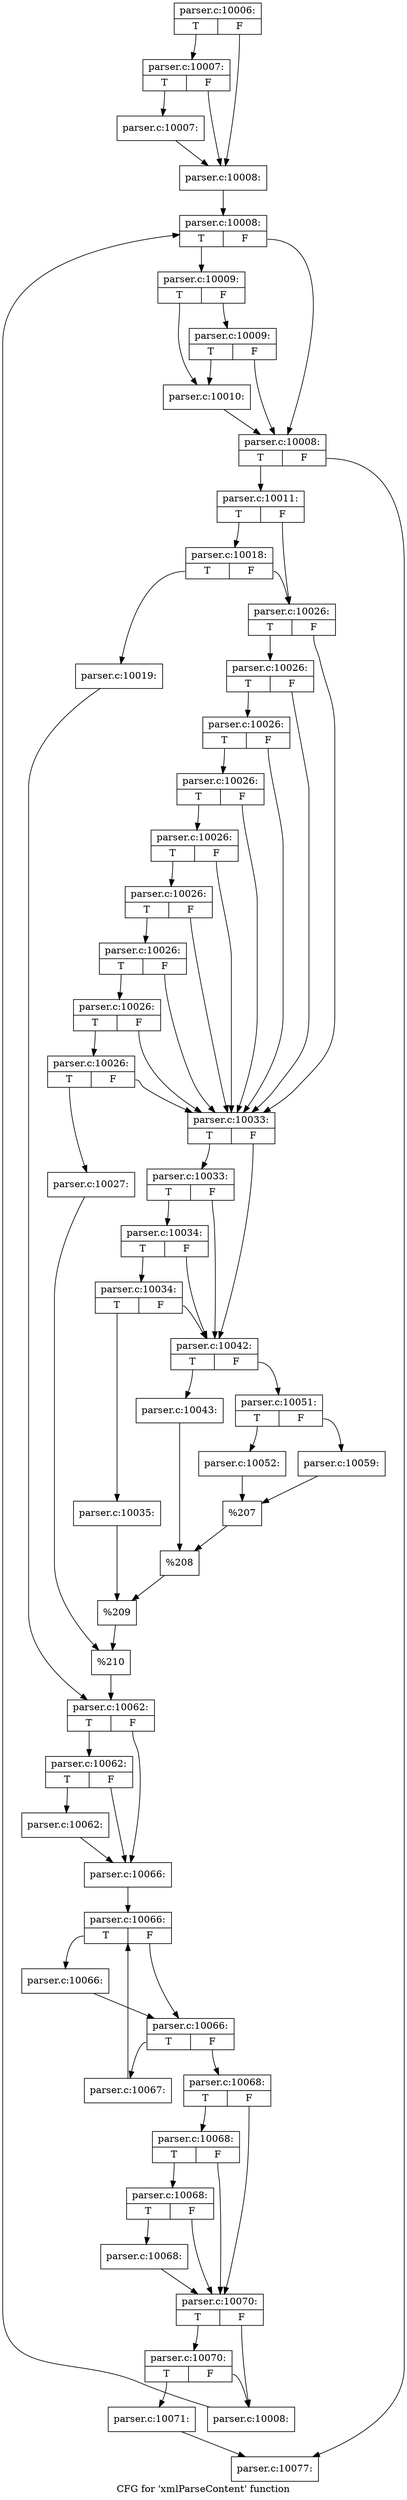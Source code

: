 digraph "CFG for 'xmlParseContent' function" {
	label="CFG for 'xmlParseContent' function";

	Node0x5ce1490 [shape=record,label="{parser.c:10006:|{<s0>T|<s1>F}}"];
	Node0x5ce1490:s0 -> Node0x5d034f0;
	Node0x5ce1490:s1 -> Node0x5d034a0;
	Node0x5d034f0 [shape=record,label="{parser.c:10007:|{<s0>T|<s1>F}}"];
	Node0x5d034f0:s0 -> Node0x5d03450;
	Node0x5d034f0:s1 -> Node0x5d034a0;
	Node0x5d03450 [shape=record,label="{parser.c:10007:}"];
	Node0x5d03450 -> Node0x5d034a0;
	Node0x5d034a0 [shape=record,label="{parser.c:10008:}"];
	Node0x5d034a0 -> Node0x5d046b0;
	Node0x5d046b0 [shape=record,label="{parser.c:10008:|{<s0>T|<s1>F}}"];
	Node0x5d046b0:s0 -> Node0x5d049f0;
	Node0x5d046b0:s1 -> Node0x5d04950;
	Node0x5d049f0 [shape=record,label="{parser.c:10009:|{<s0>T|<s1>F}}"];
	Node0x5d049f0:s0 -> Node0x5d049a0;
	Node0x5d049f0:s1 -> Node0x5d04f10;
	Node0x5d04f10 [shape=record,label="{parser.c:10009:|{<s0>T|<s1>F}}"];
	Node0x5d04f10:s0 -> Node0x5d049a0;
	Node0x5d04f10:s1 -> Node0x5d04950;
	Node0x5d049a0 [shape=record,label="{parser.c:10010:}"];
	Node0x5d049a0 -> Node0x5d04950;
	Node0x5d04950 [shape=record,label="{parser.c:10008:|{<s0>T|<s1>F}}"];
	Node0x5d04950:s0 -> Node0x5d05920;
	Node0x5d04950:s1 -> Node0x5d048d0;
	Node0x5d05920 [shape=record,label="{parser.c:10011:|{<s0>T|<s1>F}}"];
	Node0x5d05920:s0 -> Node0x5d07260;
	Node0x5d05920:s1 -> Node0x5d07210;
	Node0x5d07260 [shape=record,label="{parser.c:10018:|{<s0>T|<s1>F}}"];
	Node0x5d07260:s0 -> Node0x5d07170;
	Node0x5d07260:s1 -> Node0x5d07210;
	Node0x5d07170 [shape=record,label="{parser.c:10019:}"];
	Node0x5d07170 -> Node0x5d071c0;
	Node0x5d07210 [shape=record,label="{parser.c:10026:|{<s0>T|<s1>F}}"];
	Node0x5d07210:s0 -> Node0x5d07fc0;
	Node0x5d07210:s1 -> Node0x5d07d10;
	Node0x5d07fc0 [shape=record,label="{parser.c:10026:|{<s0>T|<s1>F}}"];
	Node0x5d07fc0:s0 -> Node0x5d07f70;
	Node0x5d07fc0:s1 -> Node0x5d07d10;
	Node0x5d07f70 [shape=record,label="{parser.c:10026:|{<s0>T|<s1>F}}"];
	Node0x5d07f70:s0 -> Node0x5d07f20;
	Node0x5d07f70:s1 -> Node0x5d07d10;
	Node0x5d07f20 [shape=record,label="{parser.c:10026:|{<s0>T|<s1>F}}"];
	Node0x5d07f20:s0 -> Node0x5d07ed0;
	Node0x5d07f20:s1 -> Node0x5d07d10;
	Node0x5d07ed0 [shape=record,label="{parser.c:10026:|{<s0>T|<s1>F}}"];
	Node0x5d07ed0:s0 -> Node0x5d07e80;
	Node0x5d07ed0:s1 -> Node0x5d07d10;
	Node0x5d07e80 [shape=record,label="{parser.c:10026:|{<s0>T|<s1>F}}"];
	Node0x5d07e80:s0 -> Node0x5d07e30;
	Node0x5d07e80:s1 -> Node0x5d07d10;
	Node0x5d07e30 [shape=record,label="{parser.c:10026:|{<s0>T|<s1>F}}"];
	Node0x5d07e30:s0 -> Node0x5d07de0;
	Node0x5d07e30:s1 -> Node0x5d07d10;
	Node0x5d07de0 [shape=record,label="{parser.c:10026:|{<s0>T|<s1>F}}"];
	Node0x5d07de0:s0 -> Node0x5d07d60;
	Node0x5d07de0:s1 -> Node0x5d07d10;
	Node0x5d07d60 [shape=record,label="{parser.c:10026:|{<s0>T|<s1>F}}"];
	Node0x5d07d60:s0 -> Node0x5d07c70;
	Node0x5d07d60:s1 -> Node0x5d07d10;
	Node0x5d07c70 [shape=record,label="{parser.c:10027:}"];
	Node0x5d07c70 -> Node0x5d07cc0;
	Node0x5d07d10 [shape=record,label="{parser.c:10033:|{<s0>T|<s1>F}}"];
	Node0x5d07d10:s0 -> Node0x5d0afe0;
	Node0x5d07d10:s1 -> Node0x5d0ae90;
	Node0x5d0afe0 [shape=record,label="{parser.c:10033:|{<s0>T|<s1>F}}"];
	Node0x5d0afe0:s0 -> Node0x5d0af60;
	Node0x5d0afe0:s1 -> Node0x5d0ae90;
	Node0x5d0af60 [shape=record,label="{parser.c:10034:|{<s0>T|<s1>F}}"];
	Node0x5d0af60:s0 -> Node0x5d0aee0;
	Node0x5d0af60:s1 -> Node0x5d0ae90;
	Node0x5d0aee0 [shape=record,label="{parser.c:10034:|{<s0>T|<s1>F}}"];
	Node0x5d0aee0:s0 -> Node0x5d0adf0;
	Node0x5d0aee0:s1 -> Node0x5d0ae90;
	Node0x5d0adf0 [shape=record,label="{parser.c:10035:}"];
	Node0x5d0adf0 -> Node0x5d0ae40;
	Node0x5d0ae90 [shape=record,label="{parser.c:10042:|{<s0>T|<s1>F}}"];
	Node0x5d0ae90:s0 -> Node0x5d0c8a0;
	Node0x5d0ae90:s1 -> Node0x5d0c940;
	Node0x5d0c8a0 [shape=record,label="{parser.c:10043:}"];
	Node0x5d0c8a0 -> Node0x5d0c8f0;
	Node0x5d0c940 [shape=record,label="{parser.c:10051:|{<s0>T|<s1>F}}"];
	Node0x5d0c940:s0 -> Node0x5d0d590;
	Node0x5d0c940:s1 -> Node0x5d0d910;
	Node0x5d0d590 [shape=record,label="{parser.c:10052:}"];
	Node0x5d0d590 -> Node0x5d0d8c0;
	Node0x5d0d910 [shape=record,label="{parser.c:10059:}"];
	Node0x5d0d910 -> Node0x5d0d8c0;
	Node0x5d0d8c0 [shape=record,label="{%207}"];
	Node0x5d0d8c0 -> Node0x5d0c8f0;
	Node0x5d0c8f0 [shape=record,label="{%208}"];
	Node0x5d0c8f0 -> Node0x5d0ae40;
	Node0x5d0ae40 [shape=record,label="{%209}"];
	Node0x5d0ae40 -> Node0x5d07cc0;
	Node0x5d07cc0 [shape=record,label="{%210}"];
	Node0x5d07cc0 -> Node0x5d071c0;
	Node0x5d071c0 [shape=record,label="{parser.c:10062:|{<s0>T|<s1>F}}"];
	Node0x5d071c0:s0 -> Node0x5d0e210;
	Node0x5d071c0:s1 -> Node0x5d0e1c0;
	Node0x5d0e210 [shape=record,label="{parser.c:10062:|{<s0>T|<s1>F}}"];
	Node0x5d0e210:s0 -> Node0x5d0e170;
	Node0x5d0e210:s1 -> Node0x5d0e1c0;
	Node0x5d0e170 [shape=record,label="{parser.c:10062:}"];
	Node0x5d0e170 -> Node0x5d0e1c0;
	Node0x5d0e1c0 [shape=record,label="{parser.c:10066:}"];
	Node0x5d0e1c0 -> Node0x5d0ed90;
	Node0x5d0ed90 [shape=record,label="{parser.c:10066:|{<s0>T|<s1>F}}"];
	Node0x5d0ed90:s0 -> Node0x5d0f040;
	Node0x5d0ed90:s1 -> Node0x5d0eff0;
	Node0x5d0f040 [shape=record,label="{parser.c:10066:}"];
	Node0x5d0f040 -> Node0x5d0eff0;
	Node0x5d0eff0 [shape=record,label="{parser.c:10066:|{<s0>T|<s1>F}}"];
	Node0x5d0eff0:s0 -> Node0x5d0f890;
	Node0x5d0eff0:s1 -> Node0x5d0ef70;
	Node0x5d0f890 [shape=record,label="{parser.c:10067:}"];
	Node0x5d0f890 -> Node0x5d0ed90;
	Node0x5d0ef70 [shape=record,label="{parser.c:10068:|{<s0>T|<s1>F}}"];
	Node0x5d0ef70:s0 -> Node0x5d0fc10;
	Node0x5d0ef70:s1 -> Node0x5d0fb40;
	Node0x5d0fc10 [shape=record,label="{parser.c:10068:|{<s0>T|<s1>F}}"];
	Node0x5d0fc10:s0 -> Node0x5d0fb90;
	Node0x5d0fc10:s1 -> Node0x5d0fb40;
	Node0x5d0fb90 [shape=record,label="{parser.c:10068:|{<s0>T|<s1>F}}"];
	Node0x5d0fb90:s0 -> Node0x5d0faf0;
	Node0x5d0fb90:s1 -> Node0x5d0fb40;
	Node0x5d0faf0 [shape=record,label="{parser.c:10068:}"];
	Node0x5d0faf0 -> Node0x5d0fb40;
	Node0x5d0fb40 [shape=record,label="{parser.c:10070:|{<s0>T|<s1>F}}"];
	Node0x5d0fb40:s0 -> Node0x5d10f40;
	Node0x5d0fb40:s1 -> Node0x5d10ef0;
	Node0x5d10f40 [shape=record,label="{parser.c:10070:|{<s0>T|<s1>F}}"];
	Node0x5d10f40:s0 -> Node0x5d10ea0;
	Node0x5d10f40:s1 -> Node0x5d10ef0;
	Node0x5d10ea0 [shape=record,label="{parser.c:10071:}"];
	Node0x5d10ea0 -> Node0x5d048d0;
	Node0x5d10ef0 [shape=record,label="{parser.c:10008:}"];
	Node0x5d10ef0 -> Node0x5d046b0;
	Node0x5d048d0 [shape=record,label="{parser.c:10077:}"];
}
